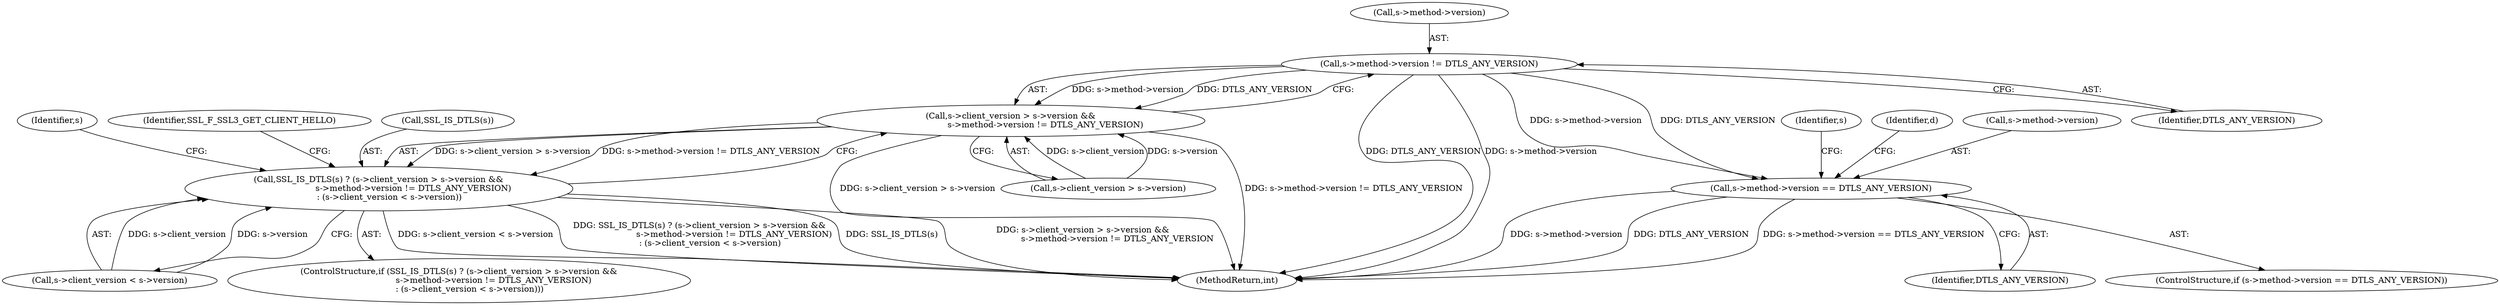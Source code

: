 digraph "0_openssl_a004e72b95835136d3f1ea90517f706c24c03da7@pointer" {
"1000287" [label="(Call,s->method->version != DTLS_ANY_VERSION)"];
"1000279" [label="(Call,s->client_version > s->version &&\n                          s->method->version != DTLS_ANY_VERSION)"];
"1000276" [label="(Call,SSL_IS_DTLS(s) ? (s->client_version > s->version &&\n                          s->method->version != DTLS_ANY_VERSION)\n        : (s->client_version < s->version))"];
"1000643" [label="(Call,s->method->version == DTLS_ANY_VERSION)"];
"1000655" [label="(Identifier,s)"];
"1000279" [label="(Call,s->client_version > s->version &&\n                          s->method->version != DTLS_ANY_VERSION)"];
"1000649" [label="(Identifier,DTLS_ANY_VERSION)"];
"1000643" [label="(Call,s->method->version == DTLS_ANY_VERSION)"];
"1000748" [label="(Identifier,d)"];
"1000287" [label="(Call,s->method->version != DTLS_ANY_VERSION)"];
"1000293" [label="(Identifier,DTLS_ANY_VERSION)"];
"1000276" [label="(Call,SSL_IS_DTLS(s) ? (s->client_version > s->version &&\n                          s->method->version != DTLS_ANY_VERSION)\n        : (s->client_version < s->version))"];
"1000288" [label="(Call,s->method->version)"];
"1000294" [label="(Call,s->client_version < s->version)"];
"1000275" [label="(ControlStructure,if (SSL_IS_DTLS(s) ? (s->client_version > s->version &&\n                          s->method->version != DTLS_ANY_VERSION)\n        : (s->client_version < s->version)))"];
"1000338" [label="(Identifier,s)"];
"1000280" [label="(Call,s->client_version > s->version)"];
"1000644" [label="(Call,s->method->version)"];
"1000303" [label="(Identifier,SSL_F_SSL3_GET_CLIENT_HELLO)"];
"1000642" [label="(ControlStructure,if (s->method->version == DTLS_ANY_VERSION))"];
"1000277" [label="(Call,SSL_IS_DTLS(s))"];
"1001694" [label="(MethodReturn,int)"];
"1000287" -> "1000279"  [label="AST: "];
"1000287" -> "1000293"  [label="CFG: "];
"1000288" -> "1000287"  [label="AST: "];
"1000293" -> "1000287"  [label="AST: "];
"1000279" -> "1000287"  [label="CFG: "];
"1000287" -> "1001694"  [label="DDG: DTLS_ANY_VERSION"];
"1000287" -> "1001694"  [label="DDG: s->method->version"];
"1000287" -> "1000279"  [label="DDG: s->method->version"];
"1000287" -> "1000279"  [label="DDG: DTLS_ANY_VERSION"];
"1000287" -> "1000643"  [label="DDG: s->method->version"];
"1000287" -> "1000643"  [label="DDG: DTLS_ANY_VERSION"];
"1000279" -> "1000276"  [label="AST: "];
"1000279" -> "1000280"  [label="CFG: "];
"1000280" -> "1000279"  [label="AST: "];
"1000276" -> "1000279"  [label="CFG: "];
"1000279" -> "1001694"  [label="DDG: s->client_version > s->version"];
"1000279" -> "1001694"  [label="DDG: s->method->version != DTLS_ANY_VERSION"];
"1000279" -> "1000276"  [label="DDG: s->client_version > s->version"];
"1000279" -> "1000276"  [label="DDG: s->method->version != DTLS_ANY_VERSION"];
"1000280" -> "1000279"  [label="DDG: s->client_version"];
"1000280" -> "1000279"  [label="DDG: s->version"];
"1000276" -> "1000275"  [label="AST: "];
"1000276" -> "1000294"  [label="CFG: "];
"1000277" -> "1000276"  [label="AST: "];
"1000294" -> "1000276"  [label="AST: "];
"1000303" -> "1000276"  [label="CFG: "];
"1000338" -> "1000276"  [label="CFG: "];
"1000276" -> "1001694"  [label="DDG: s->client_version < s->version"];
"1000276" -> "1001694"  [label="DDG: SSL_IS_DTLS(s) ? (s->client_version > s->version &&\n                          s->method->version != DTLS_ANY_VERSION)\n        : (s->client_version < s->version)"];
"1000276" -> "1001694"  [label="DDG: SSL_IS_DTLS(s)"];
"1000276" -> "1001694"  [label="DDG: s->client_version > s->version &&\n                          s->method->version != DTLS_ANY_VERSION"];
"1000294" -> "1000276"  [label="DDG: s->client_version"];
"1000294" -> "1000276"  [label="DDG: s->version"];
"1000643" -> "1000642"  [label="AST: "];
"1000643" -> "1000649"  [label="CFG: "];
"1000644" -> "1000643"  [label="AST: "];
"1000649" -> "1000643"  [label="AST: "];
"1000655" -> "1000643"  [label="CFG: "];
"1000748" -> "1000643"  [label="CFG: "];
"1000643" -> "1001694"  [label="DDG: s->method->version == DTLS_ANY_VERSION"];
"1000643" -> "1001694"  [label="DDG: s->method->version"];
"1000643" -> "1001694"  [label="DDG: DTLS_ANY_VERSION"];
}
